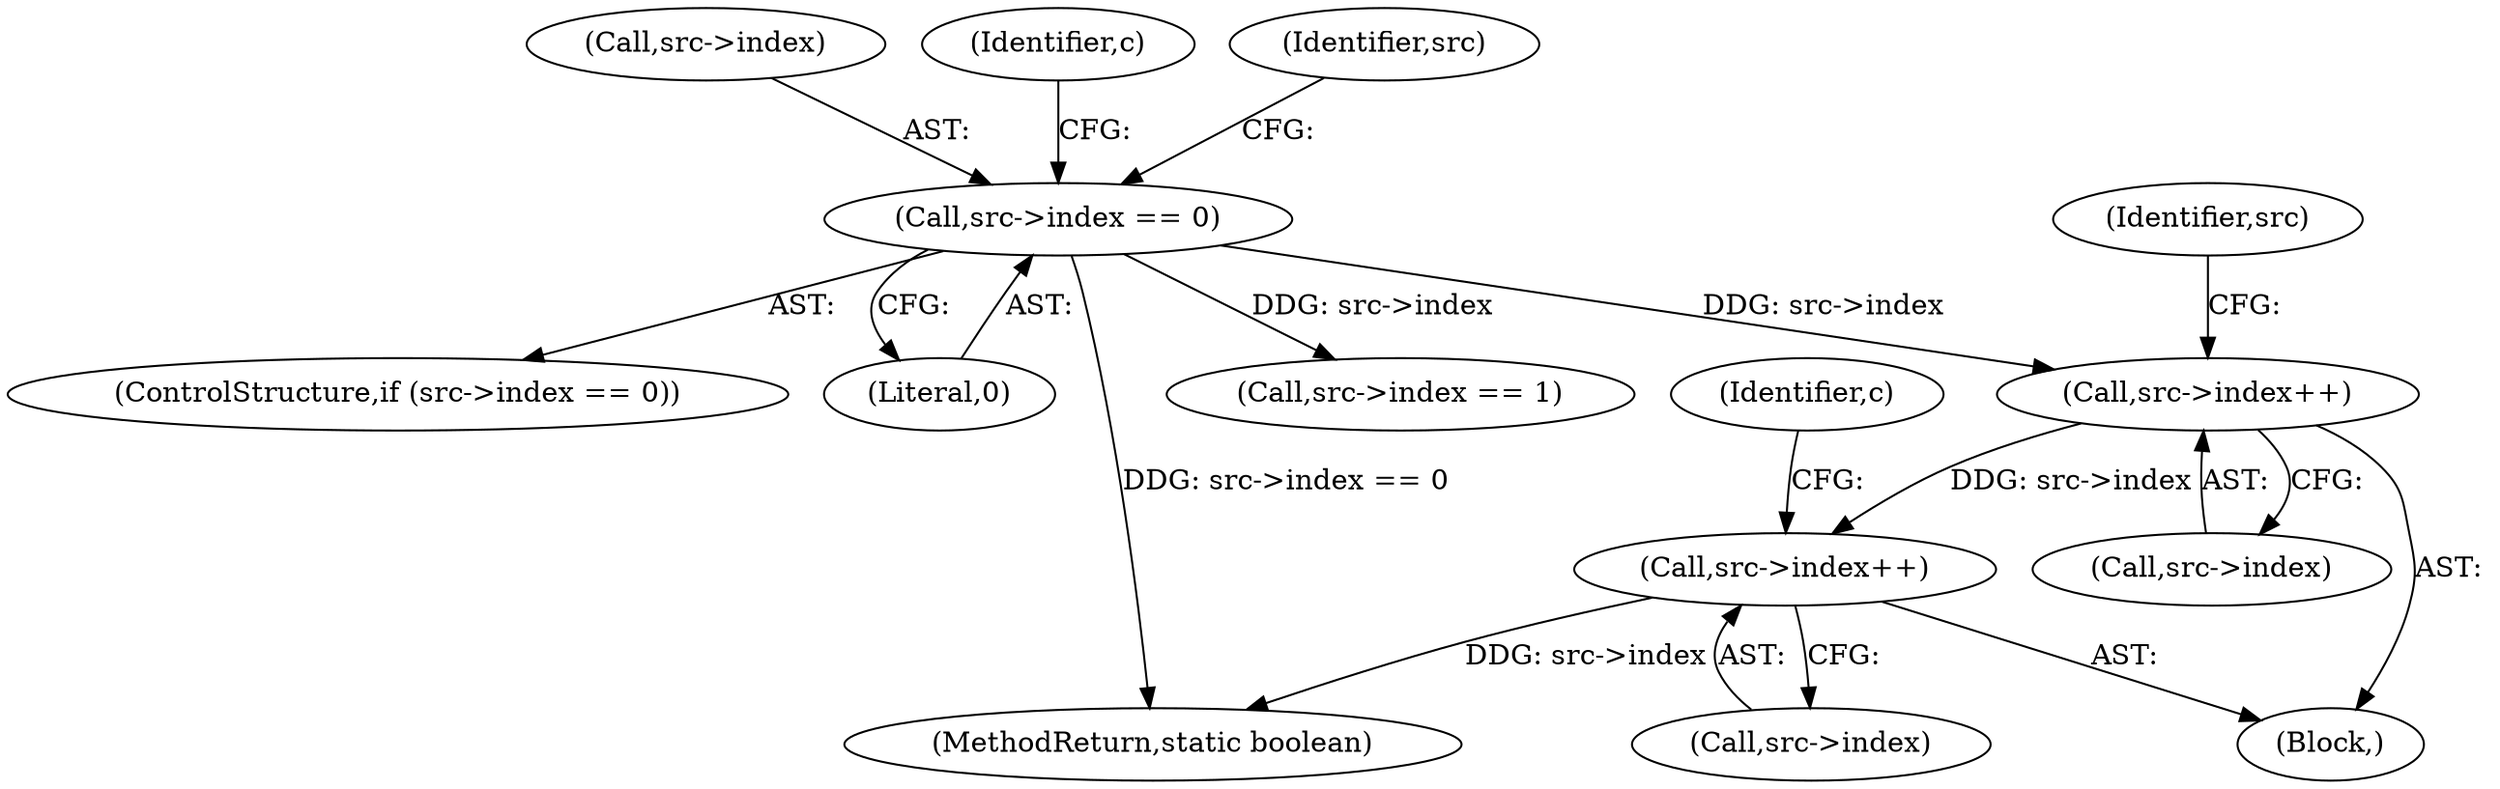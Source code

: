 digraph "0_poppler_fc071d800cb4329a3ccf898d7bf16b4db7323ad8_2@pointer" {
"1000128" [label="(Call,src->index++)"];
"1000119" [label="(Call,src->index == 0)"];
"1000132" [label="(Call,src->index++)"];
"1000128" [label="(Call,src->index++)"];
"1000120" [label="(Call,src->index)"];
"1000138" [label="(Call,src->index == 1)"];
"1000118" [label="(ControlStructure,if (src->index == 0))"];
"1000123" [label="(Literal,0)"];
"1000133" [label="(Call,src->index)"];
"1000124" [label="(Block,)"];
"1000129" [label="(Call,src->index)"];
"1000126" [label="(Identifier,c)"];
"1000134" [label="(Identifier,src)"];
"1000157" [label="(Identifier,c)"];
"1000140" [label="(Identifier,src)"];
"1000132" [label="(Call,src->index++)"];
"1000119" [label="(Call,src->index == 0)"];
"1000187" [label="(MethodReturn,static boolean)"];
"1000128" -> "1000124"  [label="AST: "];
"1000128" -> "1000129"  [label="CFG: "];
"1000129" -> "1000128"  [label="AST: "];
"1000134" -> "1000128"  [label="CFG: "];
"1000119" -> "1000128"  [label="DDG: src->index"];
"1000128" -> "1000132"  [label="DDG: src->index"];
"1000119" -> "1000118"  [label="AST: "];
"1000119" -> "1000123"  [label="CFG: "];
"1000120" -> "1000119"  [label="AST: "];
"1000123" -> "1000119"  [label="AST: "];
"1000126" -> "1000119"  [label="CFG: "];
"1000140" -> "1000119"  [label="CFG: "];
"1000119" -> "1000187"  [label="DDG: src->index == 0"];
"1000119" -> "1000138"  [label="DDG: src->index"];
"1000132" -> "1000124"  [label="AST: "];
"1000132" -> "1000133"  [label="CFG: "];
"1000133" -> "1000132"  [label="AST: "];
"1000157" -> "1000132"  [label="CFG: "];
"1000132" -> "1000187"  [label="DDG: src->index"];
}
